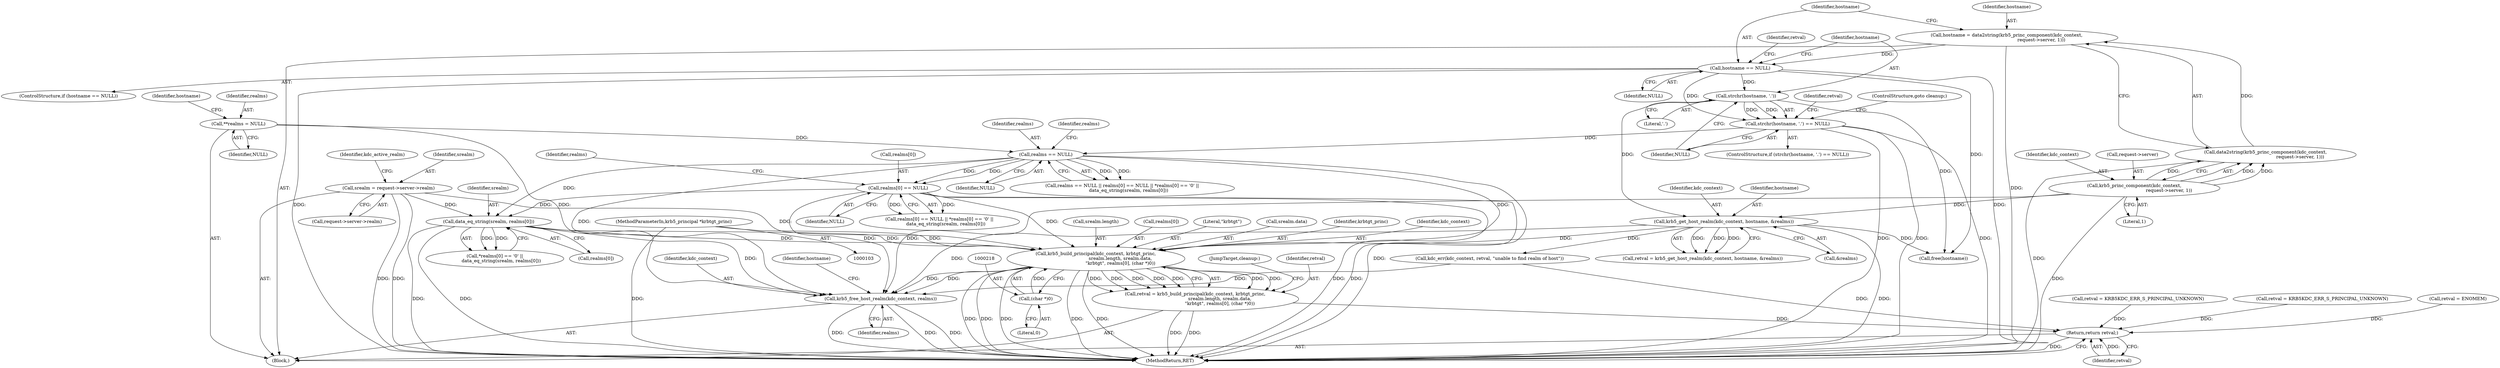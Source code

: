 digraph "0_krb5_4c023ba43c16396f0d199e2df1cfa59b88b62acc_0@array" {
"1000204" [label="(Call,krb5_build_principal(kdc_context, krbtgt_princ,\n                                  srealm.length, srealm.data,\n                                  \"krbtgt\", realms[0], (char *)0))"];
"1000161" [label="(Call,krb5_get_host_realm(kdc_context, hostname, &realms))"];
"1000137" [label="(Call,krb5_princ_component(kdc_context,\n                                                request->server, 1))"];
"1000154" [label="(Call,strchr(hostname, '.'))"];
"1000144" [label="(Call,hostname == NULL)"];
"1000134" [label="(Call,hostname = data2string(krb5_princ_component(kdc_context,\n                                                request->server, 1)))"];
"1000136" [label="(Call,data2string(krb5_princ_component(kdc_context,\n                                                request->server, 1)))"];
"1000106" [label="(MethodParameterIn,krb5_principal *krbtgt_princ)"];
"1000192" [label="(Call,data_eq_string(srealm, realms[0]))"];
"1000121" [label="(Call,srealm = request->server->realm)"];
"1000180" [label="(Call,realms[0] == NULL)"];
"1000176" [label="(Call,realms == NULL)"];
"1000113" [label="(Call,**realms = NULL)"];
"1000153" [label="(Call,strchr(hostname, '.') == NULL)"];
"1000217" [label="(Call,(char *)0)"];
"1000202" [label="(Call,retval = krb5_build_principal(kdc_context, krbtgt_princ,\n                                  srealm.length, srealm.data,\n                                  \"krbtgt\", realms[0], (char *)0))"];
"1000226" [label="(Return,return retval;)"];
"1000221" [label="(Call,krb5_free_host_realm(kdc_context, realms))"];
"1000204" [label="(Call,krb5_build_principal(kdc_context, krbtgt_princ,\n                                  srealm.length, srealm.data,\n                                  \"krbtgt\", realms[0], (char *)0))"];
"1000137" [label="(Call,krb5_princ_component(kdc_context,\n                                                request->server, 1))"];
"1000109" [label="(Call,retval = KRB5KDC_ERR_S_PRINCIPAL_UNKNOWN)"];
"1000227" [label="(Identifier,retval)"];
"1000214" [label="(Call,realms[0])"];
"1000149" [label="(Identifier,retval)"];
"1000176" [label="(Call,realms == NULL)"];
"1000121" [label="(Call,srealm = request->server->realm)"];
"1000162" [label="(Identifier,kdc_context)"];
"1000153" [label="(Call,strchr(hostname, '.') == NULL)"];
"1000146" [label="(Identifier,NULL)"];
"1000202" [label="(Call,retval = krb5_build_principal(kdc_context, krbtgt_princ,\n                                  srealm.length, srealm.data,\n                                  \"krbtgt\", realms[0], (char *)0))"];
"1000193" [label="(Identifier,srealm)"];
"1000160" [label="(Identifier,retval)"];
"1000219" [label="(Literal,0)"];
"1000198" [label="(Call,retval = KRB5KDC_ERR_S_PRINCIPAL_UNKNOWN)"];
"1000213" [label="(Literal,\"krbtgt\")"];
"1000156" [label="(Literal,'.')"];
"1000184" [label="(Identifier,NULL)"];
"1000164" [label="(Call,&realms)"];
"1000122" [label="(Identifier,srealm)"];
"1000224" [label="(Call,free(hostname))"];
"1000180" [label="(Call,realms[0] == NULL)"];
"1000189" [label="(Identifier,realms)"];
"1000152" [label="(ControlStructure,if (strchr(hostname, '.') == NULL))"];
"1000175" [label="(Call,realms == NULL || realms[0] == NULL || *realms[0] == '\0' ||\n         data_eq_string(srealm, realms[0]))"];
"1000192" [label="(Call,data_eq_string(srealm, realms[0]))"];
"1000177" [label="(Identifier,realms)"];
"1000178" [label="(Identifier,NULL)"];
"1000118" [label="(Identifier,hostname)"];
"1000210" [label="(Call,srealm.data)"];
"1000157" [label="(Identifier,NULL)"];
"1000194" [label="(Call,realms[0])"];
"1000223" [label="(Identifier,realms)"];
"1000139" [label="(Call,request->server)"];
"1000182" [label="(Identifier,realms)"];
"1000228" [label="(MethodReturn,RET)"];
"1000114" [label="(Identifier,realms)"];
"1000159" [label="(Call,retval = krb5_get_host_realm(kdc_context, hostname, &realms))"];
"1000163" [label="(Identifier,hostname)"];
"1000161" [label="(Call,krb5_get_host_realm(kdc_context, hostname, &realms))"];
"1000107" [label="(Block,)"];
"1000143" [label="(ControlStructure,if (hostname == NULL))"];
"1000115" [label="(Identifier,NULL)"];
"1000136" [label="(Call,data2string(krb5_princ_component(kdc_context,\n                                                request->server, 1)))"];
"1000131" [label="(Identifier,kdc_active_realm)"];
"1000221" [label="(Call,krb5_free_host_realm(kdc_context, realms))"];
"1000148" [label="(Call,retval = ENOMEM)"];
"1000106" [label="(MethodParameterIn,krb5_principal *krbtgt_princ)"];
"1000155" [label="(Identifier,hostname)"];
"1000123" [label="(Call,request->server->realm)"];
"1000158" [label="(ControlStructure,goto cleanup;)"];
"1000220" [label="(JumpTarget,cleanup:)"];
"1000138" [label="(Identifier,kdc_context)"];
"1000179" [label="(Call,realms[0] == NULL || *realms[0] == '\0' ||\n         data_eq_string(srealm, realms[0]))"];
"1000222" [label="(Identifier,kdc_context)"];
"1000113" [label="(Call,**realms = NULL)"];
"1000134" [label="(Call,hostname = data2string(krb5_princ_component(kdc_context,\n                                                request->server, 1)))"];
"1000226" [label="(Return,return retval;)"];
"1000225" [label="(Identifier,hostname)"];
"1000206" [label="(Identifier,krbtgt_princ)"];
"1000154" [label="(Call,strchr(hostname, '.'))"];
"1000169" [label="(Call,kdc_err(kdc_context, retval, \"unable to find realm of host\"))"];
"1000145" [label="(Identifier,hostname)"];
"1000142" [label="(Literal,1)"];
"1000205" [label="(Identifier,kdc_context)"];
"1000135" [label="(Identifier,hostname)"];
"1000203" [label="(Identifier,retval)"];
"1000181" [label="(Call,realms[0])"];
"1000207" [label="(Call,srealm.length)"];
"1000217" [label="(Call,(char *)0)"];
"1000185" [label="(Call,*realms[0] == '\0' ||\n         data_eq_string(srealm, realms[0]))"];
"1000144" [label="(Call,hostname == NULL)"];
"1000204" -> "1000202"  [label="AST: "];
"1000204" -> "1000217"  [label="CFG: "];
"1000205" -> "1000204"  [label="AST: "];
"1000206" -> "1000204"  [label="AST: "];
"1000207" -> "1000204"  [label="AST: "];
"1000210" -> "1000204"  [label="AST: "];
"1000213" -> "1000204"  [label="AST: "];
"1000214" -> "1000204"  [label="AST: "];
"1000217" -> "1000204"  [label="AST: "];
"1000202" -> "1000204"  [label="CFG: "];
"1000204" -> "1000228"  [label="DDG: "];
"1000204" -> "1000228"  [label="DDG: "];
"1000204" -> "1000228"  [label="DDG: "];
"1000204" -> "1000228"  [label="DDG: "];
"1000204" -> "1000228"  [label="DDG: "];
"1000204" -> "1000202"  [label="DDG: "];
"1000204" -> "1000202"  [label="DDG: "];
"1000204" -> "1000202"  [label="DDG: "];
"1000204" -> "1000202"  [label="DDG: "];
"1000204" -> "1000202"  [label="DDG: "];
"1000204" -> "1000202"  [label="DDG: "];
"1000204" -> "1000202"  [label="DDG: "];
"1000161" -> "1000204"  [label="DDG: "];
"1000106" -> "1000204"  [label="DDG: "];
"1000192" -> "1000204"  [label="DDG: "];
"1000192" -> "1000204"  [label="DDG: "];
"1000121" -> "1000204"  [label="DDG: "];
"1000180" -> "1000204"  [label="DDG: "];
"1000176" -> "1000204"  [label="DDG: "];
"1000217" -> "1000204"  [label="DDG: "];
"1000204" -> "1000221"  [label="DDG: "];
"1000204" -> "1000221"  [label="DDG: "];
"1000161" -> "1000159"  [label="AST: "];
"1000161" -> "1000164"  [label="CFG: "];
"1000162" -> "1000161"  [label="AST: "];
"1000163" -> "1000161"  [label="AST: "];
"1000164" -> "1000161"  [label="AST: "];
"1000159" -> "1000161"  [label="CFG: "];
"1000161" -> "1000228"  [label="DDG: "];
"1000161" -> "1000159"  [label="DDG: "];
"1000161" -> "1000159"  [label="DDG: "];
"1000161" -> "1000159"  [label="DDG: "];
"1000137" -> "1000161"  [label="DDG: "];
"1000154" -> "1000161"  [label="DDG: "];
"1000161" -> "1000169"  [label="DDG: "];
"1000161" -> "1000221"  [label="DDG: "];
"1000161" -> "1000224"  [label="DDG: "];
"1000137" -> "1000136"  [label="AST: "];
"1000137" -> "1000142"  [label="CFG: "];
"1000138" -> "1000137"  [label="AST: "];
"1000139" -> "1000137"  [label="AST: "];
"1000142" -> "1000137"  [label="AST: "];
"1000136" -> "1000137"  [label="CFG: "];
"1000137" -> "1000228"  [label="DDG: "];
"1000137" -> "1000136"  [label="DDG: "];
"1000137" -> "1000136"  [label="DDG: "];
"1000137" -> "1000136"  [label="DDG: "];
"1000137" -> "1000221"  [label="DDG: "];
"1000154" -> "1000153"  [label="AST: "];
"1000154" -> "1000156"  [label="CFG: "];
"1000155" -> "1000154"  [label="AST: "];
"1000156" -> "1000154"  [label="AST: "];
"1000157" -> "1000154"  [label="CFG: "];
"1000154" -> "1000153"  [label="DDG: "];
"1000154" -> "1000153"  [label="DDG: "];
"1000144" -> "1000154"  [label="DDG: "];
"1000154" -> "1000224"  [label="DDG: "];
"1000144" -> "1000143"  [label="AST: "];
"1000144" -> "1000146"  [label="CFG: "];
"1000145" -> "1000144"  [label="AST: "];
"1000146" -> "1000144"  [label="AST: "];
"1000149" -> "1000144"  [label="CFG: "];
"1000155" -> "1000144"  [label="CFG: "];
"1000144" -> "1000228"  [label="DDG: "];
"1000144" -> "1000228"  [label="DDG: "];
"1000134" -> "1000144"  [label="DDG: "];
"1000144" -> "1000153"  [label="DDG: "];
"1000144" -> "1000224"  [label="DDG: "];
"1000134" -> "1000107"  [label="AST: "];
"1000134" -> "1000136"  [label="CFG: "];
"1000135" -> "1000134"  [label="AST: "];
"1000136" -> "1000134"  [label="AST: "];
"1000145" -> "1000134"  [label="CFG: "];
"1000134" -> "1000228"  [label="DDG: "];
"1000136" -> "1000134"  [label="DDG: "];
"1000136" -> "1000228"  [label="DDG: "];
"1000106" -> "1000103"  [label="AST: "];
"1000106" -> "1000228"  [label="DDG: "];
"1000192" -> "1000185"  [label="AST: "];
"1000192" -> "1000194"  [label="CFG: "];
"1000193" -> "1000192"  [label="AST: "];
"1000194" -> "1000192"  [label="AST: "];
"1000185" -> "1000192"  [label="CFG: "];
"1000192" -> "1000228"  [label="DDG: "];
"1000192" -> "1000228"  [label="DDG: "];
"1000192" -> "1000185"  [label="DDG: "];
"1000192" -> "1000185"  [label="DDG: "];
"1000121" -> "1000192"  [label="DDG: "];
"1000180" -> "1000192"  [label="DDG: "];
"1000176" -> "1000192"  [label="DDG: "];
"1000192" -> "1000221"  [label="DDG: "];
"1000121" -> "1000107"  [label="AST: "];
"1000121" -> "1000123"  [label="CFG: "];
"1000122" -> "1000121"  [label="AST: "];
"1000123" -> "1000121"  [label="AST: "];
"1000131" -> "1000121"  [label="CFG: "];
"1000121" -> "1000228"  [label="DDG: "];
"1000121" -> "1000228"  [label="DDG: "];
"1000180" -> "1000179"  [label="AST: "];
"1000180" -> "1000184"  [label="CFG: "];
"1000181" -> "1000180"  [label="AST: "];
"1000184" -> "1000180"  [label="AST: "];
"1000189" -> "1000180"  [label="CFG: "];
"1000179" -> "1000180"  [label="CFG: "];
"1000180" -> "1000228"  [label="DDG: "];
"1000180" -> "1000228"  [label="DDG: "];
"1000180" -> "1000179"  [label="DDG: "];
"1000180" -> "1000179"  [label="DDG: "];
"1000176" -> "1000180"  [label="DDG: "];
"1000176" -> "1000180"  [label="DDG: "];
"1000180" -> "1000221"  [label="DDG: "];
"1000176" -> "1000175"  [label="AST: "];
"1000176" -> "1000178"  [label="CFG: "];
"1000177" -> "1000176"  [label="AST: "];
"1000178" -> "1000176"  [label="AST: "];
"1000182" -> "1000176"  [label="CFG: "];
"1000175" -> "1000176"  [label="CFG: "];
"1000176" -> "1000228"  [label="DDG: "];
"1000176" -> "1000175"  [label="DDG: "];
"1000176" -> "1000175"  [label="DDG: "];
"1000113" -> "1000176"  [label="DDG: "];
"1000153" -> "1000176"  [label="DDG: "];
"1000176" -> "1000221"  [label="DDG: "];
"1000113" -> "1000107"  [label="AST: "];
"1000113" -> "1000115"  [label="CFG: "];
"1000114" -> "1000113"  [label="AST: "];
"1000115" -> "1000113"  [label="AST: "];
"1000118" -> "1000113"  [label="CFG: "];
"1000113" -> "1000221"  [label="DDG: "];
"1000153" -> "1000152"  [label="AST: "];
"1000153" -> "1000157"  [label="CFG: "];
"1000157" -> "1000153"  [label="AST: "];
"1000158" -> "1000153"  [label="CFG: "];
"1000160" -> "1000153"  [label="CFG: "];
"1000153" -> "1000228"  [label="DDG: "];
"1000153" -> "1000228"  [label="DDG: "];
"1000153" -> "1000228"  [label="DDG: "];
"1000217" -> "1000219"  [label="CFG: "];
"1000218" -> "1000217"  [label="AST: "];
"1000219" -> "1000217"  [label="AST: "];
"1000202" -> "1000107"  [label="AST: "];
"1000203" -> "1000202"  [label="AST: "];
"1000220" -> "1000202"  [label="CFG: "];
"1000202" -> "1000228"  [label="DDG: "];
"1000202" -> "1000228"  [label="DDG: "];
"1000202" -> "1000226"  [label="DDG: "];
"1000226" -> "1000107"  [label="AST: "];
"1000226" -> "1000227"  [label="CFG: "];
"1000227" -> "1000226"  [label="AST: "];
"1000228" -> "1000226"  [label="CFG: "];
"1000226" -> "1000228"  [label="DDG: "];
"1000227" -> "1000226"  [label="DDG: "];
"1000148" -> "1000226"  [label="DDG: "];
"1000198" -> "1000226"  [label="DDG: "];
"1000109" -> "1000226"  [label="DDG: "];
"1000169" -> "1000226"  [label="DDG: "];
"1000221" -> "1000107"  [label="AST: "];
"1000221" -> "1000223"  [label="CFG: "];
"1000222" -> "1000221"  [label="AST: "];
"1000223" -> "1000221"  [label="AST: "];
"1000225" -> "1000221"  [label="CFG: "];
"1000221" -> "1000228"  [label="DDG: "];
"1000221" -> "1000228"  [label="DDG: "];
"1000221" -> "1000228"  [label="DDG: "];
"1000169" -> "1000221"  [label="DDG: "];
}
